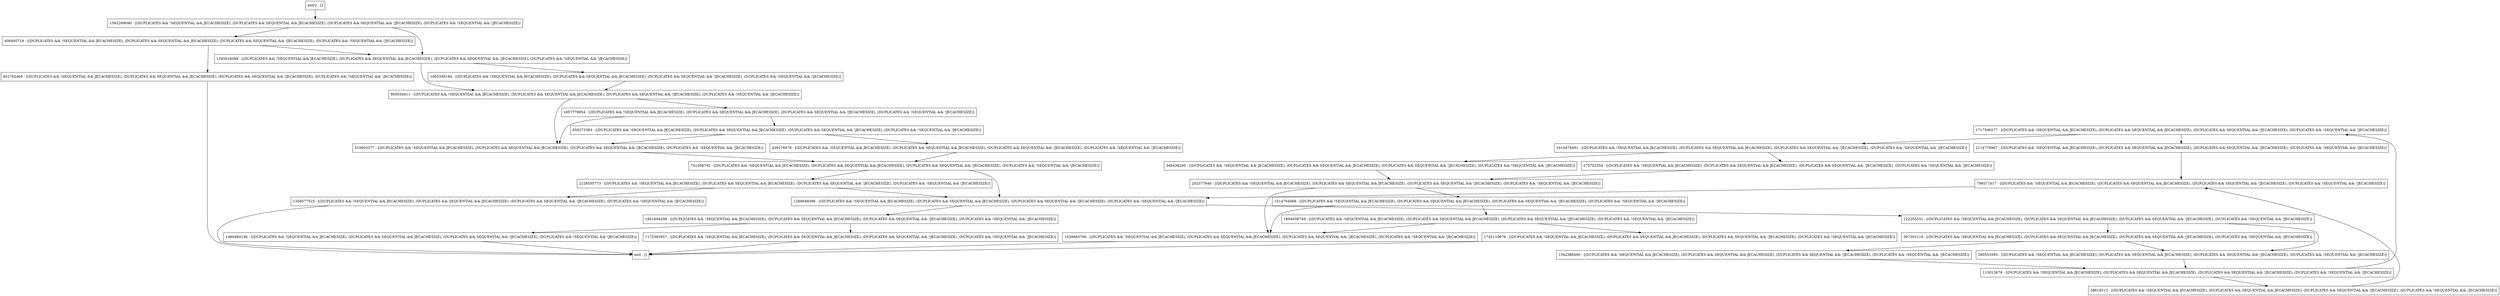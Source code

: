 digraph findEntry {
node [shape=record];
1717506277 [label="1717506277 - [(DUPLICATES && !SEQUENTIAL && JECACHESIZE), (DUPLICATES && SEQUENTIAL && JECACHESIZE), (DUPLICATES && SEQUENTIAL && !JECACHESIZE), (DUPLICATES && !SEQUENTIAL && !JECACHESIZE)]"];
1562269090 [label="1562269090 - [(DUPLICATES && !SEQUENTIAL && JECACHESIZE), (DUPLICATES && SEQUENTIAL && JECACHESIZE), (DUPLICATES && SEQUENTIAL && !JECACHESIZE), (DUPLICATES && !SEQUENTIAL && !JECACHESIZE)]"];
1804039749 [label="1804039749 - [(DUPLICATES && !SEQUENTIAL && JECACHESIZE), (DUPLICATES && SEQUENTIAL && JECACHESIZE), (DUPLICATES && SEQUENTIAL && !JECACHESIZE), (DUPLICATES && !SEQUENTIAL && !JECACHESIZE)]"];
380553593 [label="380553593 - [(DUPLICATES && !SEQUENTIAL && JECACHESIZE), (DUPLICATES && SEQUENTIAL && JECACHESIZE), (DUPLICATES && SEQUENTIAL && !JECACHESIZE), (DUPLICATES && !SEQUENTIAL && !JECACHESIZE)]"];
202377640 [label="202377640 - [(DUPLICATES && !SEQUENTIAL && JECACHESIZE), (DUPLICATES && SEQUENTIAL && JECACHESIZE), (DUPLICATES && SEQUENTIAL && !JECACHESIZE), (DUPLICATES && !SEQUENTIAL && !JECACHESIZE)]"];
905034911 [label="905034911 - [(DUPLICATES && !SEQUENTIAL && JECACHESIZE), (DUPLICATES && SEQUENTIAL && JECACHESIZE), (DUPLICATES && SEQUENTIAL && !JECACHESIZE), (DUPLICATES && !SEQUENTIAL && !JECACHESIZE)]"];
2114770967 [label="2114770967 - [(DUPLICATES && !SEQUENTIAL && JECACHESIZE), (DUPLICATES && SEQUENTIAL && JECACHESIZE), (DUPLICATES && SEQUENTIAL && !JECACHESIZE), (DUPLICATES && !SEQUENTIAL && !JECACHESIZE)]"];
397303118 [label="397303118 - [(DUPLICATES && !SEQUENTIAL && JECACHESIZE), (DUPLICATES && SEQUENTIAL && JECACHESIZE), (DUPLICATES && SEQUENTIAL && !JECACHESIZE), (DUPLICATES && !SEQUENTIAL && !JECACHESIZE)]"];
1175383957 [label="1175383957 - [(DUPLICATES && !SEQUENTIAL && JECACHESIZE), (DUPLICATES && SEQUENTIAL && JECACHESIZE), (DUPLICATES && SEQUENTIAL && !JECACHESIZE), (DUPLICATES && !SEQUENTIAL && !JECACHESIZE)]"];
1065358194 [label="1065358194 - [(DUPLICATES && !SEQUENTIAL && JECACHESIZE), (DUPLICATES && SEQUENTIAL && JECACHESIZE), (DUPLICATES && SEQUENTIAL && !JECACHESIZE), (DUPLICATES && !SEQUENTIAL && !JECACHESIZE)]"];
1269049396 [label="1269049396 - [(DUPLICATES && !SEQUENTIAL && JECACHESIZE), (DUPLICATES && SEQUENTIAL && JECACHESIZE), (DUPLICATES && SEQUENTIAL && !JECACHESIZE), (DUPLICATES && !SEQUENTIAL && !JECACHESIZE)]"];
2126555773 [label="2126555773 - [(DUPLICATES && !SEQUENTIAL && JECACHESIZE), (DUPLICATES && SEQUENTIAL && JECACHESIZE), (DUPLICATES && SEQUENTIAL && !JECACHESIZE), (DUPLICATES && !SEQUENTIAL && !JECACHESIZE)]"];
122255531 [label="122255531 - [(DUPLICATES && !SEQUENTIAL && JECACHESIZE), (DUPLICATES && SEQUENTIAL && JECACHESIZE), (DUPLICATES && SEQUENTIAL && !JECACHESIZE), (DUPLICATES && !SEQUENTIAL && !JECACHESIZE)]"];
426176078 [label="426176078 - [(DUPLICATES && !SEQUENTIAL && JECACHESIZE), (DUPLICATES && SEQUENTIAL && JECACHESIZE), (DUPLICATES && SEQUENTIAL && !JECACHESIZE), (DUPLICATES && !SEQUENTIAL && !JECACHESIZE)]"];
1028883790 [label="1028883790 - [(DUPLICATES && !SEQUENTIAL && JECACHESIZE), (DUPLICATES && SEQUENTIAL && JECACHESIZE), (DUPLICATES && SEQUENTIAL && !JECACHESIZE), (DUPLICATES && !SEQUENTIAL && !JECACHESIZE)]"];
650273383 [label="650273383 - [(DUPLICATES && !SEQUENTIAL && JECACHESIZE), (DUPLICATES && SEQUENTIAL && JECACHESIZE), (DUPLICATES && SEQUENTIAL && !JECACHESIZE), (DUPLICATES && !SEQUENTIAL && !JECACHESIZE)]"];
1841694206 [label="1841694206 - [(DUPLICATES && !SEQUENTIAL && JECACHESIZE), (DUPLICATES && SEQUENTIAL && JECACHESIZE), (DUPLICATES && SEQUENTIAL && !JECACHESIZE), (DUPLICATES && !SEQUENTIAL && !JECACHESIZE)]"];
1542386480 [label="1542386480 - [(DUPLICATES && !SEQUENTIAL && JECACHESIZE), (DUPLICATES && SEQUENTIAL && JECACHESIZE), (DUPLICATES && SEQUENTIAL && !JECACHESIZE), (DUPLICATES && !SEQUENTIAL && !JECACHESIZE)]"];
510603377 [label="510603377 - [(DUPLICATES && !SEQUENTIAL && JECACHESIZE), (DUPLICATES && SEQUENTIAL && JECACHESIZE), (DUPLICATES && SEQUENTIAL && !JECACHESIZE), (DUPLICATES && !SEQUENTIAL && !JECACHESIZE)]"];
741308792 [label="741308792 - [(DUPLICATES && !SEQUENTIAL && JECACHESIZE), (DUPLICATES && SEQUENTIAL && JECACHESIZE), (DUPLICATES && SEQUENTIAL && !JECACHESIZE), (DUPLICATES && !SEQUENTIAL && !JECACHESIZE)]"];
348436295 [label="348436295 - [(DUPLICATES && !SEQUENTIAL && JECACHESIZE), (DUPLICATES && SEQUENTIAL && JECACHESIZE), (DUPLICATES && SEQUENTIAL && !JECACHESIZE), (DUPLICATES && !SEQUENTIAL && !JECACHESIZE)]"];
1345018369 [label="1345018369 - [(DUPLICATES && !SEQUENTIAL && JECACHESIZE), (DUPLICATES && SEQUENTIAL && JECACHESIZE), (DUPLICATES && SEQUENTIAL && !JECACHESIZE), (DUPLICATES && !SEQUENTIAL && !JECACHESIZE)]"];
1857779954 [label="1857779954 - [(DUPLICATES && !SEQUENTIAL && JECACHESIZE), (DUPLICATES && SEQUENTIAL && JECACHESIZE), (DUPLICATES && SEQUENTIAL && !JECACHESIZE), (DUPLICATES && !SEQUENTIAL && !JECACHESIZE)]"];
1514704068 [label="1514704068 - [(DUPLICATES && !SEQUENTIAL && JECACHESIZE), (DUPLICATES && SEQUENTIAL && JECACHESIZE), (DUPLICATES && SEQUENTIAL && !JECACHESIZE), (DUPLICATES && !SEQUENTIAL && !JECACHESIZE)]"];
entry [label="entry - []"];
exit [label="exit - []"];
115012678 [label="115012678 - [(DUPLICATES && !SEQUENTIAL && JECACHESIZE), (DUPLICATES && SEQUENTIAL && JECACHESIZE), (DUPLICATES && SEQUENTIAL && !JECACHESIZE), (DUPLICATES && !SEQUENTIAL && !JECACHESIZE)]"];
1742110676 [label="1742110676 - [(DUPLICATES && !SEQUENTIAL && JECACHESIZE), (DUPLICATES && SEQUENTIAL && JECACHESIZE), (DUPLICATES && SEQUENTIAL && !JECACHESIZE), (DUPLICATES && !SEQUENTIAL && !JECACHESIZE)]"];
451762469 [label="451762469 - [(DUPLICATES && !SEQUENTIAL && JECACHESIZE), (DUPLICATES && SEQUENTIAL && JECACHESIZE), (DUPLICATES && SEQUENTIAL && !JECACHESIZE), (DUPLICATES && !SEQUENTIAL && !JECACHESIZE)]"];
1358577525 [label="1358577525 - [(DUPLICATES && !SEQUENTIAL && JECACHESIZE), (DUPLICATES && SEQUENTIAL && JECACHESIZE), (DUPLICATES && SEQUENTIAL && !JECACHESIZE), (DUPLICATES && !SEQUENTIAL && !JECACHESIZE)]"];
275702354 [label="275702354 - [(DUPLICATES && !SEQUENTIAL && JECACHESIZE), (DUPLICATES && SEQUENTIAL && JECACHESIZE), (DUPLICATES && SEQUENTIAL && !JECACHESIZE), (DUPLICATES && !SEQUENTIAL && !JECACHESIZE)]"];
1480484156 [label="1480484156 - [(DUPLICATES && !SEQUENTIAL && JECACHESIZE), (DUPLICATES && SEQUENTIAL && JECACHESIZE), (DUPLICATES && SEQUENTIAL && !JECACHESIZE), (DUPLICATES && !SEQUENTIAL && !JECACHESIZE)]"];
58619213 [label="58619213 - [(DUPLICATES && !SEQUENTIAL && JECACHESIZE), (DUPLICATES && SEQUENTIAL && JECACHESIZE), (DUPLICATES && SEQUENTIAL && !JECACHESIZE), (DUPLICATES && !SEQUENTIAL && !JECACHESIZE)]"];
799371617 [label="799371617 - [(DUPLICATES && !SEQUENTIAL && JECACHESIZE), (DUPLICATES && SEQUENTIAL && JECACHESIZE), (DUPLICATES && SEQUENTIAL && !JECACHESIZE), (DUPLICATES && !SEQUENTIAL && !JECACHESIZE)]"];
1615476491 [label="1615476491 - [(DUPLICATES && !SEQUENTIAL && JECACHESIZE), (DUPLICATES && SEQUENTIAL && JECACHESIZE), (DUPLICATES && SEQUENTIAL && !JECACHESIZE), (DUPLICATES && !SEQUENTIAL && !JECACHESIZE)]"];
408495718 [label="408495718 - [(DUPLICATES && !SEQUENTIAL && JECACHESIZE), (DUPLICATES && SEQUENTIAL && JECACHESIZE), (DUPLICATES && SEQUENTIAL && !JECACHESIZE), (DUPLICATES && !SEQUENTIAL && !JECACHESIZE)]"];
entry;
exit;
1717506277 -> 2114770967;
1717506277 -> 1615476491;
1562269090 -> 408495718;
1562269090 -> 1345018369;
1804039749 -> 1742110676;
1804039749 -> 1028883790;
380553593 -> 115012678;
202377640 -> 1514704068;
202377640 -> 1028883790;
905034911 -> 1857779954;
905034911 -> 510603377;
2114770967 -> 799371617;
397303118 -> 380553593;
397303118 -> 1542386480;
1175383957 -> exit;
1065358194 -> 905034911;
1269049396 -> 122255531;
1269049396 -> 1841694206;
2126555773 -> 1269049396;
2126555773 -> 1358577525;
122255531 -> 380553593;
122255531 -> 397303118;
426176078 -> 741308792;
1028883790 -> exit;
650273383 -> 426176078;
650273383 -> 510603377;
1841694206 -> 1480484156;
1841694206 -> 1175383957;
1542386480 -> 115012678;
510603377 -> 741308792;
741308792 -> 1269049396;
741308792 -> 2126555773;
348436295 -> 202377640;
1345018369 -> 905034911;
1345018369 -> 1065358194;
1857779954 -> 650273383;
1857779954 -> 510603377;
1514704068 -> 1804039749;
1514704068 -> 1028883790;
entry -> 1562269090;
115012678 -> 1717506277;
115012678 -> 58619213;
1742110676 -> exit;
451762469 -> exit;
1358577525 -> exit;
275702354 -> 202377640;
1480484156 -> exit;
58619213 -> 799371617;
799371617 -> 1269049396;
1615476491 -> 275702354;
1615476491 -> 348436295;
408495718 -> 451762469;
408495718 -> 1345018369;
}
